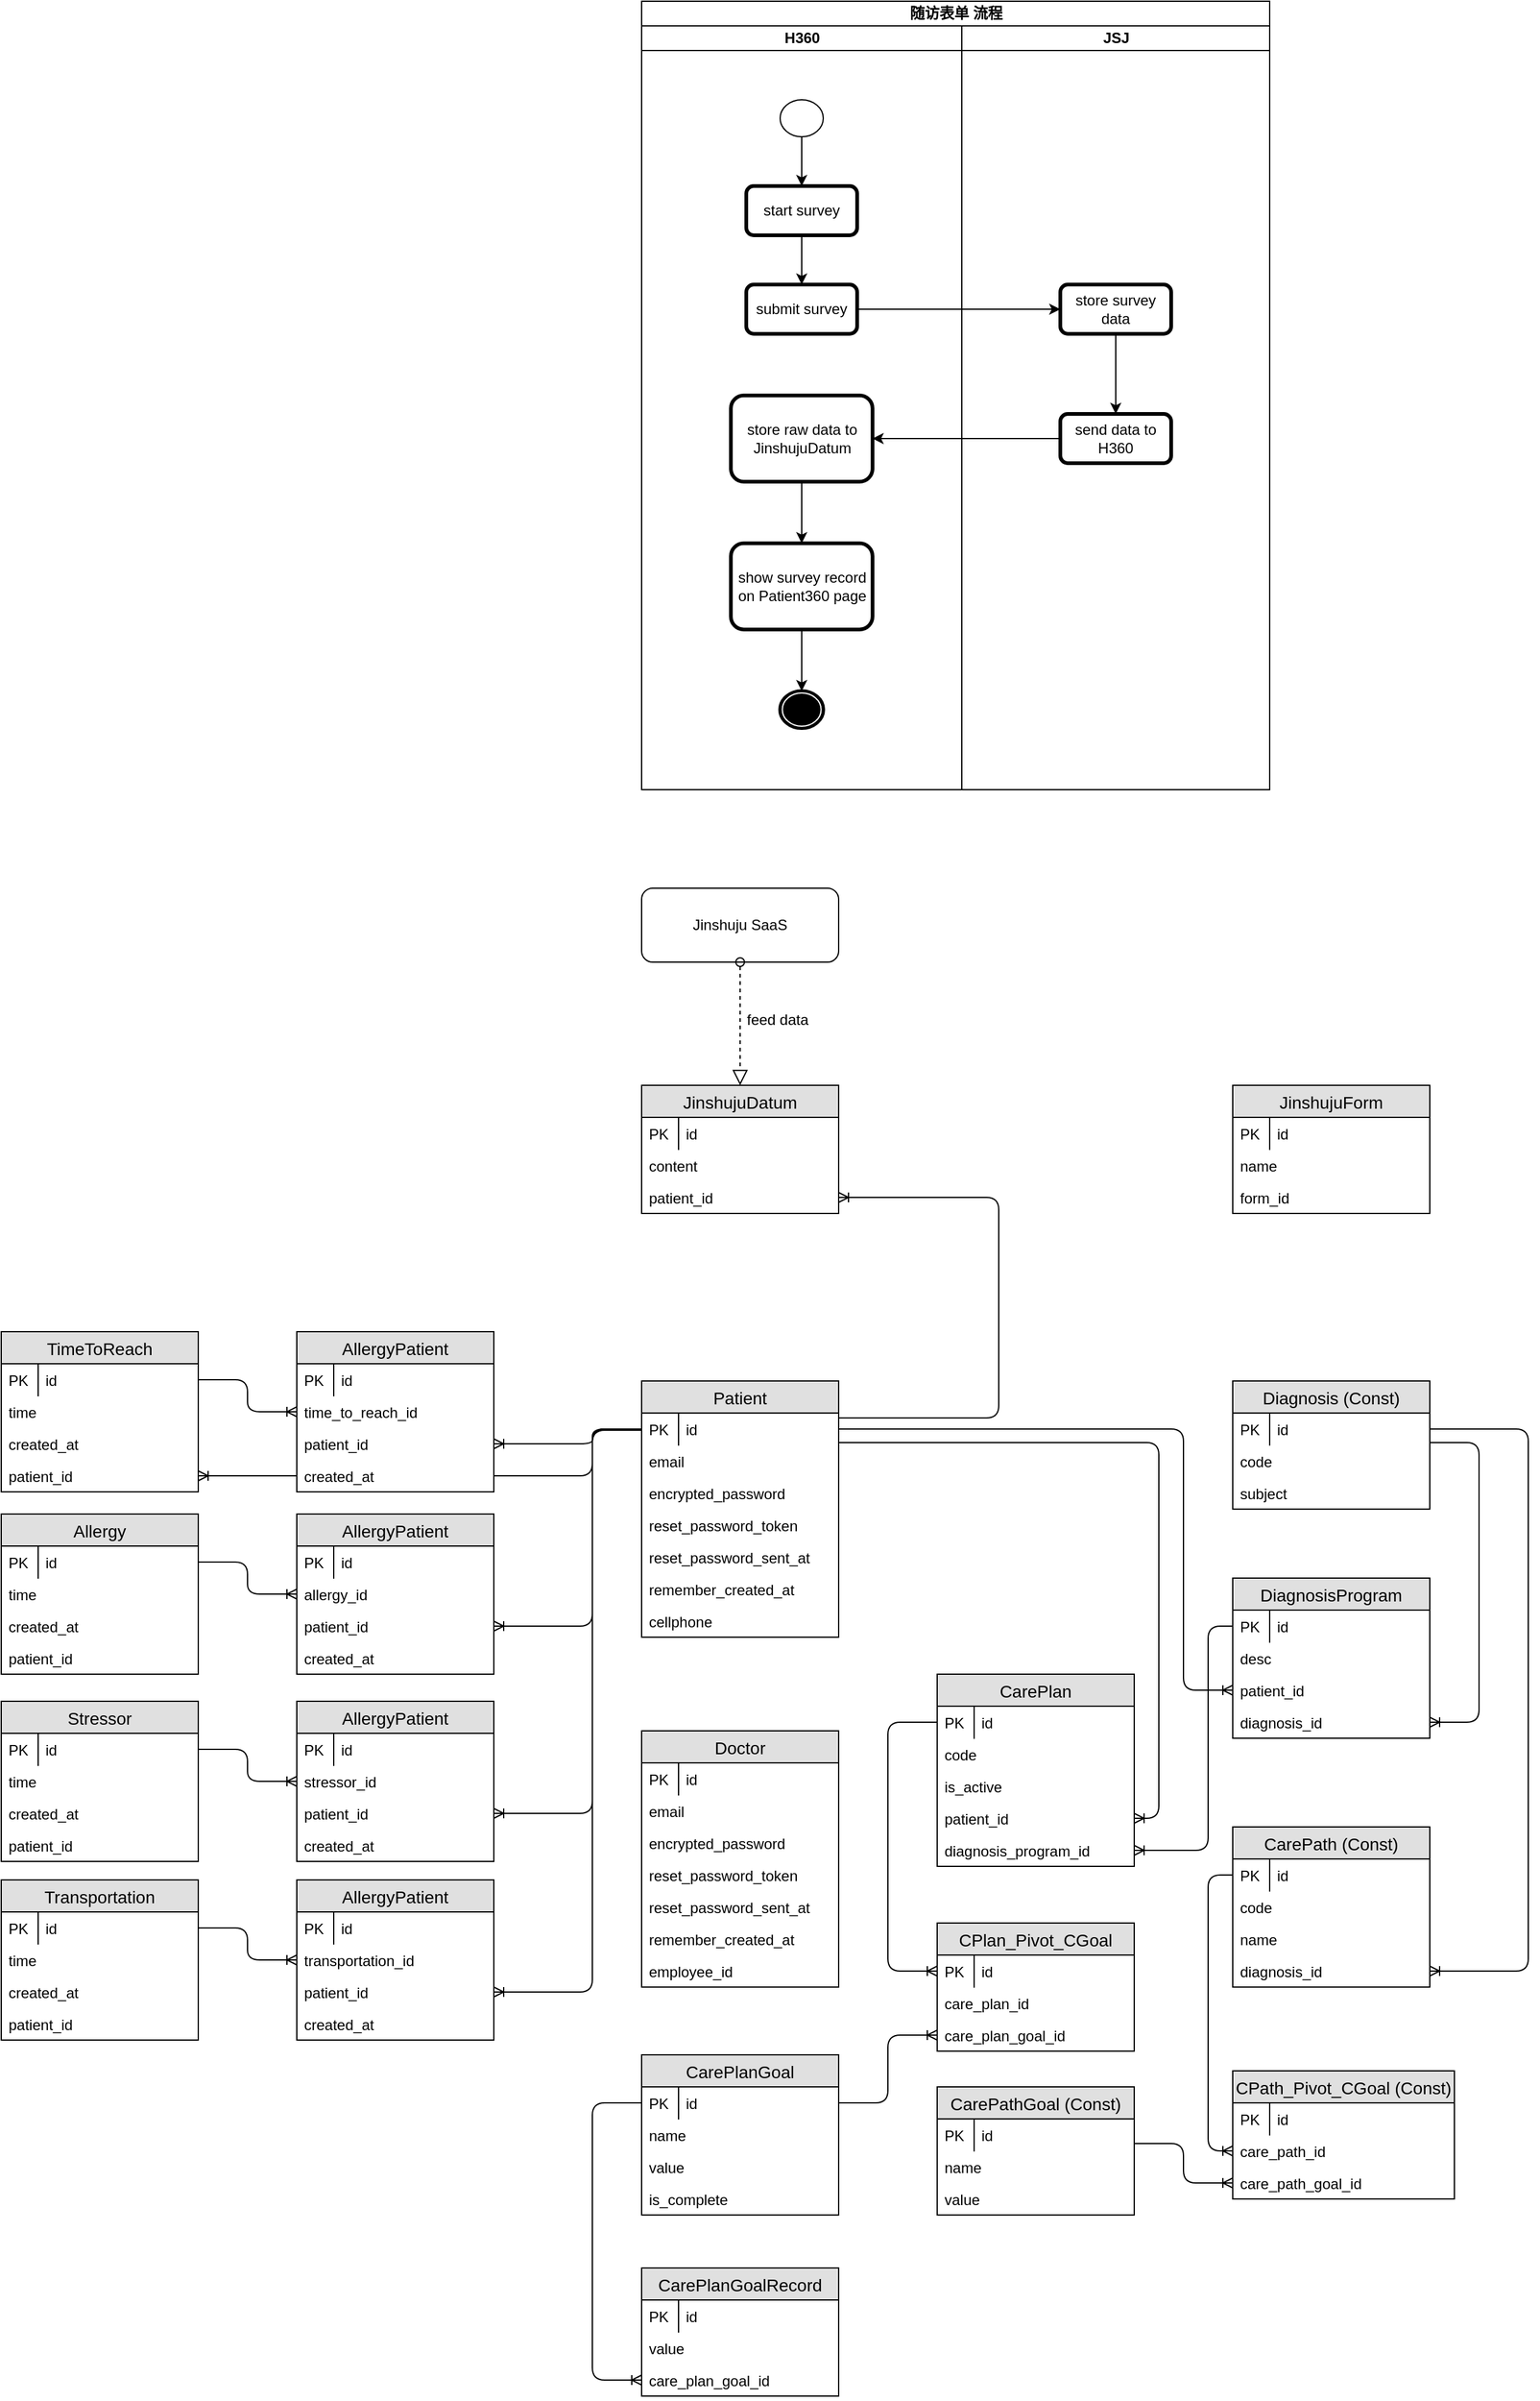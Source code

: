 <mxfile version="12.9.9" type="github">
  <diagram id="nuEcVIXrLbvVM1fUiZzF" name="Page-1">
    <mxGraphModel dx="2528" dy="2034" grid="1" gridSize="10" guides="1" tooltips="1" connect="1" arrows="1" fold="1" page="1" pageScale="1" pageWidth="850" pageHeight="1100" math="0" shadow="0">
      <root>
        <mxCell id="0" />
        <mxCell id="1" parent="0" />
        <mxCell id="5Z3BYzDQgMa1WQDFU6qO-2" value="Patient" style="swimlane;fontStyle=0;childLayout=stackLayout;horizontal=1;startSize=26;fillColor=#e0e0e0;horizontalStack=0;resizeParent=1;resizeParentMax=0;resizeLast=0;collapsible=1;marginBottom=0;swimlaneFillColor=#ffffff;align=center;fontSize=14;" parent="1" vertex="1">
          <mxGeometry x="80" y="80" width="160" height="208" as="geometry" />
        </mxCell>
        <mxCell id="5Z3BYzDQgMa1WQDFU6qO-6" value="id" style="shape=partialRectangle;top=0;left=0;right=0;bottom=0;align=left;verticalAlign=top;fillColor=none;spacingLeft=34;spacingRight=4;overflow=hidden;rotatable=0;points=[[0,0.5],[1,0.5]];portConstraint=eastwest;dropTarget=0;fontSize=12;" parent="5Z3BYzDQgMa1WQDFU6qO-2" vertex="1">
          <mxGeometry y="26" width="160" height="26" as="geometry" />
        </mxCell>
        <mxCell id="5Z3BYzDQgMa1WQDFU6qO-7" value="PK" style="shape=partialRectangle;top=0;left=0;bottom=0;fillColor=none;align=left;verticalAlign=top;spacingLeft=4;spacingRight=4;overflow=hidden;rotatable=0;points=[];portConstraint=eastwest;part=1;fontSize=12;" parent="5Z3BYzDQgMa1WQDFU6qO-6" vertex="1" connectable="0">
          <mxGeometry width="30" height="26" as="geometry" />
        </mxCell>
        <mxCell id="5Z3BYzDQgMa1WQDFU6qO-3" value="email" style="text;strokeColor=none;fillColor=none;spacingLeft=4;spacingRight=4;overflow=hidden;rotatable=0;points=[[0,0.5],[1,0.5]];portConstraint=eastwest;fontSize=12;" parent="5Z3BYzDQgMa1WQDFU6qO-2" vertex="1">
          <mxGeometry y="52" width="160" height="26" as="geometry" />
        </mxCell>
        <mxCell id="5Z3BYzDQgMa1WQDFU6qO-4" value="encrypted_password" style="text;strokeColor=none;fillColor=none;spacingLeft=4;spacingRight=4;overflow=hidden;rotatable=0;points=[[0,0.5],[1,0.5]];portConstraint=eastwest;fontSize=12;" parent="5Z3BYzDQgMa1WQDFU6qO-2" vertex="1">
          <mxGeometry y="78" width="160" height="26" as="geometry" />
        </mxCell>
        <mxCell id="5Z3BYzDQgMa1WQDFU6qO-5" value="reset_password_token" style="text;strokeColor=none;fillColor=none;spacingLeft=4;spacingRight=4;overflow=hidden;rotatable=0;points=[[0,0.5],[1,0.5]];portConstraint=eastwest;fontSize=12;" parent="5Z3BYzDQgMa1WQDFU6qO-2" vertex="1">
          <mxGeometry y="104" width="160" height="26" as="geometry" />
        </mxCell>
        <mxCell id="5Z3BYzDQgMa1WQDFU6qO-8" value="reset_password_sent_at" style="text;strokeColor=none;fillColor=none;spacingLeft=4;spacingRight=4;overflow=hidden;rotatable=0;points=[[0,0.5],[1,0.5]];portConstraint=eastwest;fontSize=12;" parent="5Z3BYzDQgMa1WQDFU6qO-2" vertex="1">
          <mxGeometry y="130" width="160" height="26" as="geometry" />
        </mxCell>
        <mxCell id="5Z3BYzDQgMa1WQDFU6qO-82" value="remember_created_at" style="text;strokeColor=none;fillColor=none;spacingLeft=4;spacingRight=4;overflow=hidden;rotatable=0;points=[[0,0.5],[1,0.5]];portConstraint=eastwest;fontSize=12;" parent="5Z3BYzDQgMa1WQDFU6qO-2" vertex="1">
          <mxGeometry y="156" width="160" height="26" as="geometry" />
        </mxCell>
        <mxCell id="5Z3BYzDQgMa1WQDFU6qO-9" value="cellphone" style="text;strokeColor=none;fillColor=none;spacingLeft=4;spacingRight=4;overflow=hidden;rotatable=0;points=[[0,0.5],[1,0.5]];portConstraint=eastwest;fontSize=12;" parent="5Z3BYzDQgMa1WQDFU6qO-2" vertex="1">
          <mxGeometry y="182" width="160" height="26" as="geometry" />
        </mxCell>
        <mxCell id="5Z3BYzDQgMa1WQDFU6qO-13" value="Allergy" style="swimlane;fontStyle=0;childLayout=stackLayout;horizontal=1;startSize=26;fillColor=#e0e0e0;horizontalStack=0;resizeParent=1;resizeParentMax=0;resizeLast=0;collapsible=1;marginBottom=0;swimlaneFillColor=#ffffff;align=center;fontSize=14;" parent="1" vertex="1">
          <mxGeometry x="-440" y="188" width="160" height="130" as="geometry" />
        </mxCell>
        <mxCell id="5Z3BYzDQgMa1WQDFU6qO-14" value="id" style="shape=partialRectangle;top=0;left=0;right=0;bottom=0;align=left;verticalAlign=top;fillColor=none;spacingLeft=34;spacingRight=4;overflow=hidden;rotatable=0;points=[[0,0.5],[1,0.5]];portConstraint=eastwest;dropTarget=0;fontSize=12;" parent="5Z3BYzDQgMa1WQDFU6qO-13" vertex="1">
          <mxGeometry y="26" width="160" height="26" as="geometry" />
        </mxCell>
        <mxCell id="5Z3BYzDQgMa1WQDFU6qO-15" value="PK" style="shape=partialRectangle;top=0;left=0;bottom=0;fillColor=none;align=left;verticalAlign=top;spacingLeft=4;spacingRight=4;overflow=hidden;rotatable=0;points=[];portConstraint=eastwest;part=1;fontSize=12;" parent="5Z3BYzDQgMa1WQDFU6qO-14" vertex="1" connectable="0">
          <mxGeometry width="30" height="26" as="geometry" />
        </mxCell>
        <mxCell id="5Z3BYzDQgMa1WQDFU6qO-16" value="time" style="text;strokeColor=none;fillColor=none;spacingLeft=4;spacingRight=4;overflow=hidden;rotatable=0;points=[[0,0.5],[1,0.5]];portConstraint=eastwest;fontSize=12;" parent="5Z3BYzDQgMa1WQDFU6qO-13" vertex="1">
          <mxGeometry y="52" width="160" height="26" as="geometry" />
        </mxCell>
        <mxCell id="5Z3BYzDQgMa1WQDFU6qO-22" value="created_at" style="text;strokeColor=none;fillColor=none;spacingLeft=4;spacingRight=4;overflow=hidden;rotatable=0;points=[[0,0.5],[1,0.5]];portConstraint=eastwest;fontSize=12;" parent="5Z3BYzDQgMa1WQDFU6qO-13" vertex="1">
          <mxGeometry y="78" width="160" height="26" as="geometry" />
        </mxCell>
        <mxCell id="5Z3BYzDQgMa1WQDFU6qO-55" value="patient_id" style="text;strokeColor=none;fillColor=none;spacingLeft=4;spacingRight=4;overflow=hidden;rotatable=0;points=[[0,0.5],[1,0.5]];portConstraint=eastwest;fontSize=12;" parent="5Z3BYzDQgMa1WQDFU6qO-13" vertex="1">
          <mxGeometry y="104" width="160" height="26" as="geometry" />
        </mxCell>
        <mxCell id="5Z3BYzDQgMa1WQDFU6qO-23" value="Doctor" style="swimlane;fontStyle=0;childLayout=stackLayout;horizontal=1;startSize=26;fillColor=#e0e0e0;horizontalStack=0;resizeParent=1;resizeParentMax=0;resizeLast=0;collapsible=1;marginBottom=0;swimlaneFillColor=#ffffff;align=center;fontSize=14;" parent="1" vertex="1">
          <mxGeometry x="80" y="364" width="160" height="208" as="geometry" />
        </mxCell>
        <mxCell id="5Z3BYzDQgMa1WQDFU6qO-24" value="id" style="shape=partialRectangle;top=0;left=0;right=0;bottom=0;align=left;verticalAlign=top;fillColor=none;spacingLeft=34;spacingRight=4;overflow=hidden;rotatable=0;points=[[0,0.5],[1,0.5]];portConstraint=eastwest;dropTarget=0;fontSize=12;" parent="5Z3BYzDQgMa1WQDFU6qO-23" vertex="1">
          <mxGeometry y="26" width="160" height="26" as="geometry" />
        </mxCell>
        <mxCell id="5Z3BYzDQgMa1WQDFU6qO-25" value="PK" style="shape=partialRectangle;top=0;left=0;bottom=0;fillColor=none;align=left;verticalAlign=top;spacingLeft=4;spacingRight=4;overflow=hidden;rotatable=0;points=[];portConstraint=eastwest;part=1;fontSize=12;" parent="5Z3BYzDQgMa1WQDFU6qO-24" vertex="1" connectable="0">
          <mxGeometry width="30" height="26" as="geometry" />
        </mxCell>
        <mxCell id="5Z3BYzDQgMa1WQDFU6qO-26" value="email" style="text;strokeColor=none;fillColor=none;spacingLeft=4;spacingRight=4;overflow=hidden;rotatable=0;points=[[0,0.5],[1,0.5]];portConstraint=eastwest;fontSize=12;" parent="5Z3BYzDQgMa1WQDFU6qO-23" vertex="1">
          <mxGeometry y="52" width="160" height="26" as="geometry" />
        </mxCell>
        <mxCell id="5Z3BYzDQgMa1WQDFU6qO-27" value="encrypted_password" style="text;strokeColor=none;fillColor=none;spacingLeft=4;spacingRight=4;overflow=hidden;rotatable=0;points=[[0,0.5],[1,0.5]];portConstraint=eastwest;fontSize=12;" parent="5Z3BYzDQgMa1WQDFU6qO-23" vertex="1">
          <mxGeometry y="78" width="160" height="26" as="geometry" />
        </mxCell>
        <mxCell id="5Z3BYzDQgMa1WQDFU6qO-28" value="reset_password_token" style="text;strokeColor=none;fillColor=none;spacingLeft=4;spacingRight=4;overflow=hidden;rotatable=0;points=[[0,0.5],[1,0.5]];portConstraint=eastwest;fontSize=12;" parent="5Z3BYzDQgMa1WQDFU6qO-23" vertex="1">
          <mxGeometry y="104" width="160" height="26" as="geometry" />
        </mxCell>
        <mxCell id="5Z3BYzDQgMa1WQDFU6qO-29" value="reset_password_sent_at" style="text;strokeColor=none;fillColor=none;spacingLeft=4;spacingRight=4;overflow=hidden;rotatable=0;points=[[0,0.5],[1,0.5]];portConstraint=eastwest;fontSize=12;" parent="5Z3BYzDQgMa1WQDFU6qO-23" vertex="1">
          <mxGeometry y="130" width="160" height="26" as="geometry" />
        </mxCell>
        <mxCell id="5Z3BYzDQgMa1WQDFU6qO-83" value="remember_created_at" style="text;strokeColor=none;fillColor=none;spacingLeft=4;spacingRight=4;overflow=hidden;rotatable=0;points=[[0,0.5],[1,0.5]];portConstraint=eastwest;fontSize=12;" parent="5Z3BYzDQgMa1WQDFU6qO-23" vertex="1">
          <mxGeometry y="156" width="160" height="26" as="geometry" />
        </mxCell>
        <mxCell id="5Z3BYzDQgMa1WQDFU6qO-30" value="employee_id" style="text;strokeColor=none;fillColor=none;spacingLeft=4;spacingRight=4;overflow=hidden;rotatable=0;points=[[0,0.5],[1,0.5]];portConstraint=eastwest;fontSize=12;" parent="5Z3BYzDQgMa1WQDFU6qO-23" vertex="1">
          <mxGeometry y="182" width="160" height="26" as="geometry" />
        </mxCell>
        <mxCell id="5Z3BYzDQgMa1WQDFU6qO-33" value="DiagnosisProgram" style="swimlane;fontStyle=0;childLayout=stackLayout;horizontal=1;startSize=26;fillColor=#e0e0e0;horizontalStack=0;resizeParent=1;resizeParentMax=0;resizeLast=0;collapsible=1;marginBottom=0;swimlaneFillColor=#ffffff;align=center;fontSize=14;" parent="1" vertex="1">
          <mxGeometry x="560" y="240" width="160" height="130" as="geometry" />
        </mxCell>
        <mxCell id="5Z3BYzDQgMa1WQDFU6qO-34" value="id" style="shape=partialRectangle;top=0;left=0;right=0;bottom=0;align=left;verticalAlign=top;fillColor=none;spacingLeft=34;spacingRight=4;overflow=hidden;rotatable=0;points=[[0,0.5],[1,0.5]];portConstraint=eastwest;dropTarget=0;fontSize=12;" parent="5Z3BYzDQgMa1WQDFU6qO-33" vertex="1">
          <mxGeometry y="26" width="160" height="26" as="geometry" />
        </mxCell>
        <mxCell id="5Z3BYzDQgMa1WQDFU6qO-35" value="PK" style="shape=partialRectangle;top=0;left=0;bottom=0;fillColor=none;align=left;verticalAlign=top;spacingLeft=4;spacingRight=4;overflow=hidden;rotatable=0;points=[];portConstraint=eastwest;part=1;fontSize=12;" parent="5Z3BYzDQgMa1WQDFU6qO-34" vertex="1" connectable="0">
          <mxGeometry width="30" height="26" as="geometry" />
        </mxCell>
        <mxCell id="5Z3BYzDQgMa1WQDFU6qO-36" value="desc&#xa;&#xa;" style="text;strokeColor=none;fillColor=none;spacingLeft=4;spacingRight=4;overflow=hidden;rotatable=0;points=[[0,0.5],[1,0.5]];portConstraint=eastwest;fontSize=12;" parent="5Z3BYzDQgMa1WQDFU6qO-33" vertex="1">
          <mxGeometry y="52" width="160" height="26" as="geometry" />
        </mxCell>
        <mxCell id="5Z3BYzDQgMa1WQDFU6qO-99" value="patient_id" style="text;strokeColor=none;fillColor=none;spacingLeft=4;spacingRight=4;overflow=hidden;rotatable=0;points=[[0,0.5],[1,0.5]];portConstraint=eastwest;fontSize=12;" parent="5Z3BYzDQgMa1WQDFU6qO-33" vertex="1">
          <mxGeometry y="78" width="160" height="26" as="geometry" />
        </mxCell>
        <mxCell id="5Z3BYzDQgMa1WQDFU6qO-101" value="diagnosis_id" style="text;strokeColor=none;fillColor=none;spacingLeft=4;spacingRight=4;overflow=hidden;rotatable=0;points=[[0,0.5],[1,0.5]];portConstraint=eastwest;fontSize=12;" parent="5Z3BYzDQgMa1WQDFU6qO-33" vertex="1">
          <mxGeometry y="104" width="160" height="26" as="geometry" />
        </mxCell>
        <mxCell id="5Z3BYzDQgMa1WQDFU6qO-43" value="Diagnosis (Const)" style="swimlane;fontStyle=0;childLayout=stackLayout;horizontal=1;startSize=26;fillColor=#e0e0e0;horizontalStack=0;resizeParent=1;resizeParentMax=0;resizeLast=0;collapsible=1;marginBottom=0;swimlaneFillColor=#ffffff;align=center;fontSize=14;" parent="1" vertex="1">
          <mxGeometry x="560" y="80" width="160" height="104" as="geometry" />
        </mxCell>
        <mxCell id="5Z3BYzDQgMa1WQDFU6qO-44" value="id" style="shape=partialRectangle;top=0;left=0;right=0;bottom=0;align=left;verticalAlign=top;fillColor=none;spacingLeft=34;spacingRight=4;overflow=hidden;rotatable=0;points=[[0,0.5],[1,0.5]];portConstraint=eastwest;dropTarget=0;fontSize=12;" parent="5Z3BYzDQgMa1WQDFU6qO-43" vertex="1">
          <mxGeometry y="26" width="160" height="26" as="geometry" />
        </mxCell>
        <mxCell id="5Z3BYzDQgMa1WQDFU6qO-45" value="PK" style="shape=partialRectangle;top=0;left=0;bottom=0;fillColor=none;align=left;verticalAlign=top;spacingLeft=4;spacingRight=4;overflow=hidden;rotatable=0;points=[];portConstraint=eastwest;part=1;fontSize=12;" parent="5Z3BYzDQgMa1WQDFU6qO-44" vertex="1" connectable="0">
          <mxGeometry width="30" height="26" as="geometry" />
        </mxCell>
        <mxCell id="5Z3BYzDQgMa1WQDFU6qO-46" value="code" style="text;strokeColor=none;fillColor=none;spacingLeft=4;spacingRight=4;overflow=hidden;rotatable=0;points=[[0,0.5],[1,0.5]];portConstraint=eastwest;fontSize=12;" parent="5Z3BYzDQgMa1WQDFU6qO-43" vertex="1">
          <mxGeometry y="52" width="160" height="26" as="geometry" />
        </mxCell>
        <mxCell id="5Z3BYzDQgMa1WQDFU6qO-47" value="subject" style="text;strokeColor=none;fillColor=none;spacingLeft=4;spacingRight=4;overflow=hidden;rotatable=0;points=[[0,0.5],[1,0.5]];portConstraint=eastwest;fontSize=12;" parent="5Z3BYzDQgMa1WQDFU6qO-43" vertex="1">
          <mxGeometry y="78" width="160" height="26" as="geometry" />
        </mxCell>
        <mxCell id="5Z3BYzDQgMa1WQDFU6qO-57" value="CarePath (Const)" style="swimlane;fontStyle=0;childLayout=stackLayout;horizontal=1;startSize=26;fillColor=#e0e0e0;horizontalStack=0;resizeParent=1;resizeParentMax=0;resizeLast=0;collapsible=1;marginBottom=0;swimlaneFillColor=#ffffff;align=center;fontSize=14;" parent="1" vertex="1">
          <mxGeometry x="560" y="442" width="160" height="130" as="geometry" />
        </mxCell>
        <mxCell id="5Z3BYzDQgMa1WQDFU6qO-58" value="id" style="shape=partialRectangle;top=0;left=0;right=0;bottom=0;align=left;verticalAlign=top;fillColor=none;spacingLeft=34;spacingRight=4;overflow=hidden;rotatable=0;points=[[0,0.5],[1,0.5]];portConstraint=eastwest;dropTarget=0;fontSize=12;" parent="5Z3BYzDQgMa1WQDFU6qO-57" vertex="1">
          <mxGeometry y="26" width="160" height="26" as="geometry" />
        </mxCell>
        <mxCell id="5Z3BYzDQgMa1WQDFU6qO-59" value="PK" style="shape=partialRectangle;top=0;left=0;bottom=0;fillColor=none;align=left;verticalAlign=top;spacingLeft=4;spacingRight=4;overflow=hidden;rotatable=0;points=[];portConstraint=eastwest;part=1;fontSize=12;" parent="5Z3BYzDQgMa1WQDFU6qO-58" vertex="1" connectable="0">
          <mxGeometry width="30" height="26" as="geometry" />
        </mxCell>
        <mxCell id="5Z3BYzDQgMa1WQDFU6qO-60" value="code" style="text;strokeColor=none;fillColor=none;spacingLeft=4;spacingRight=4;overflow=hidden;rotatable=0;points=[[0,0.5],[1,0.5]];portConstraint=eastwest;fontSize=12;" parent="5Z3BYzDQgMa1WQDFU6qO-57" vertex="1">
          <mxGeometry y="52" width="160" height="26" as="geometry" />
        </mxCell>
        <mxCell id="5Z3BYzDQgMa1WQDFU6qO-61" value="name" style="text;strokeColor=none;fillColor=none;spacingLeft=4;spacingRight=4;overflow=hidden;rotatable=0;points=[[0,0.5],[1,0.5]];portConstraint=eastwest;fontSize=12;" parent="5Z3BYzDQgMa1WQDFU6qO-57" vertex="1">
          <mxGeometry y="78" width="160" height="26" as="geometry" />
        </mxCell>
        <mxCell id="5Z3BYzDQgMa1WQDFU6qO-103" value="diagnosis_id" style="text;strokeColor=none;fillColor=none;spacingLeft=4;spacingRight=4;overflow=hidden;rotatable=0;points=[[0,0.5],[1,0.5]];portConstraint=eastwest;fontSize=12;" parent="5Z3BYzDQgMa1WQDFU6qO-57" vertex="1">
          <mxGeometry y="104" width="160" height="26" as="geometry" />
        </mxCell>
        <mxCell id="5Z3BYzDQgMa1WQDFU6qO-65" value="CarePlan" style="swimlane;fontStyle=0;childLayout=stackLayout;horizontal=1;startSize=26;fillColor=#e0e0e0;horizontalStack=0;resizeParent=1;resizeParentMax=0;resizeLast=0;collapsible=1;marginBottom=0;swimlaneFillColor=#ffffff;align=center;fontSize=14;" parent="1" vertex="1">
          <mxGeometry x="320" y="318" width="160" height="156" as="geometry" />
        </mxCell>
        <mxCell id="5Z3BYzDQgMa1WQDFU6qO-66" value="id" style="shape=partialRectangle;top=0;left=0;right=0;bottom=0;align=left;verticalAlign=top;fillColor=none;spacingLeft=34;spacingRight=4;overflow=hidden;rotatable=0;points=[[0,0.5],[1,0.5]];portConstraint=eastwest;dropTarget=0;fontSize=12;" parent="5Z3BYzDQgMa1WQDFU6qO-65" vertex="1">
          <mxGeometry y="26" width="160" height="26" as="geometry" />
        </mxCell>
        <mxCell id="5Z3BYzDQgMa1WQDFU6qO-67" value="PK" style="shape=partialRectangle;top=0;left=0;bottom=0;fillColor=none;align=left;verticalAlign=top;spacingLeft=4;spacingRight=4;overflow=hidden;rotatable=0;points=[];portConstraint=eastwest;part=1;fontSize=12;" parent="5Z3BYzDQgMa1WQDFU6qO-66" vertex="1" connectable="0">
          <mxGeometry width="30" height="26" as="geometry" />
        </mxCell>
        <mxCell id="5Z3BYzDQgMa1WQDFU6qO-118" value="code" style="text;strokeColor=none;fillColor=none;spacingLeft=4;spacingRight=4;overflow=hidden;rotatable=0;points=[[0,0.5],[1,0.5]];portConstraint=eastwest;fontSize=12;" parent="5Z3BYzDQgMa1WQDFU6qO-65" vertex="1">
          <mxGeometry y="52" width="160" height="26" as="geometry" />
        </mxCell>
        <mxCell id="5Z3BYzDQgMa1WQDFU6qO-117" value="is_active" style="text;strokeColor=none;fillColor=none;spacingLeft=4;spacingRight=4;overflow=hidden;rotatable=0;points=[[0,0.5],[1,0.5]];portConstraint=eastwest;fontSize=12;" parent="5Z3BYzDQgMa1WQDFU6qO-65" vertex="1">
          <mxGeometry y="78" width="160" height="26" as="geometry" />
        </mxCell>
        <mxCell id="5Z3BYzDQgMa1WQDFU6qO-121" value="patient_id" style="text;strokeColor=none;fillColor=none;spacingLeft=4;spacingRight=4;overflow=hidden;rotatable=0;points=[[0,0.5],[1,0.5]];portConstraint=eastwest;fontSize=12;" parent="5Z3BYzDQgMa1WQDFU6qO-65" vertex="1">
          <mxGeometry y="104" width="160" height="26" as="geometry" />
        </mxCell>
        <mxCell id="5Z3BYzDQgMa1WQDFU6qO-124" value="diagnosis_program_id" style="text;strokeColor=none;fillColor=none;spacingLeft=4;spacingRight=4;overflow=hidden;rotatable=0;points=[[0,0.5],[1,0.5]];portConstraint=eastwest;fontSize=12;" parent="5Z3BYzDQgMa1WQDFU6qO-65" vertex="1">
          <mxGeometry y="130" width="160" height="26" as="geometry" />
        </mxCell>
        <mxCell id="5Z3BYzDQgMa1WQDFU6qO-73" value="CarePathGoal (Const)" style="swimlane;fontStyle=0;childLayout=stackLayout;horizontal=1;startSize=26;fillColor=#e0e0e0;horizontalStack=0;resizeParent=1;resizeParentMax=0;resizeLast=0;collapsible=1;marginBottom=0;swimlaneFillColor=#ffffff;align=center;fontSize=14;" parent="1" vertex="1">
          <mxGeometry x="320" y="653" width="160" height="104" as="geometry" />
        </mxCell>
        <mxCell id="5Z3BYzDQgMa1WQDFU6qO-74" value="id" style="shape=partialRectangle;top=0;left=0;right=0;bottom=0;align=left;verticalAlign=top;fillColor=none;spacingLeft=34;spacingRight=4;overflow=hidden;rotatable=0;points=[[0,0.5],[1,0.5]];portConstraint=eastwest;dropTarget=0;fontSize=12;" parent="5Z3BYzDQgMa1WQDFU6qO-73" vertex="1">
          <mxGeometry y="26" width="160" height="26" as="geometry" />
        </mxCell>
        <mxCell id="5Z3BYzDQgMa1WQDFU6qO-75" value="PK" style="shape=partialRectangle;top=0;left=0;bottom=0;fillColor=none;align=left;verticalAlign=top;spacingLeft=4;spacingRight=4;overflow=hidden;rotatable=0;points=[];portConstraint=eastwest;part=1;fontSize=12;" parent="5Z3BYzDQgMa1WQDFU6qO-74" vertex="1" connectable="0">
          <mxGeometry width="30" height="26" as="geometry" />
        </mxCell>
        <mxCell id="5Z3BYzDQgMa1WQDFU6qO-77" value="name" style="text;strokeColor=none;fillColor=none;spacingLeft=4;spacingRight=4;overflow=hidden;rotatable=0;points=[[0,0.5],[1,0.5]];portConstraint=eastwest;fontSize=12;" parent="5Z3BYzDQgMa1WQDFU6qO-73" vertex="1">
          <mxGeometry y="52" width="160" height="26" as="geometry" />
        </mxCell>
        <mxCell id="5Z3BYzDQgMa1WQDFU6qO-78" value="value" style="text;strokeColor=none;fillColor=none;spacingLeft=4;spacingRight=4;overflow=hidden;rotatable=0;points=[[0,0.5],[1,0.5]];portConstraint=eastwest;fontSize=12;" parent="5Z3BYzDQgMa1WQDFU6qO-73" vertex="1">
          <mxGeometry y="78" width="160" height="26" as="geometry" />
        </mxCell>
        <mxCell id="5Z3BYzDQgMa1WQDFU6qO-84" value="CPlan_Pivot_CGoal" style="swimlane;fontStyle=0;childLayout=stackLayout;horizontal=1;startSize=26;fillColor=#e0e0e0;horizontalStack=0;resizeParent=1;resizeParentMax=0;resizeLast=0;collapsible=1;marginBottom=0;swimlaneFillColor=#ffffff;align=center;fontSize=14;" parent="1" vertex="1">
          <mxGeometry x="320" y="520" width="160" height="104" as="geometry" />
        </mxCell>
        <mxCell id="5Z3BYzDQgMa1WQDFU6qO-85" value="id" style="shape=partialRectangle;top=0;left=0;right=0;bottom=0;align=left;verticalAlign=top;fillColor=none;spacingLeft=34;spacingRight=4;overflow=hidden;rotatable=0;points=[[0,0.5],[1,0.5]];portConstraint=eastwest;dropTarget=0;fontSize=12;" parent="5Z3BYzDQgMa1WQDFU6qO-84" vertex="1">
          <mxGeometry y="26" width="160" height="26" as="geometry" />
        </mxCell>
        <mxCell id="5Z3BYzDQgMa1WQDFU6qO-86" value="PK" style="shape=partialRectangle;top=0;left=0;bottom=0;fillColor=none;align=left;verticalAlign=top;spacingLeft=4;spacingRight=4;overflow=hidden;rotatable=0;points=[];portConstraint=eastwest;part=1;fontSize=12;" parent="5Z3BYzDQgMa1WQDFU6qO-85" vertex="1" connectable="0">
          <mxGeometry width="30" height="26" as="geometry" />
        </mxCell>
        <mxCell id="5Z3BYzDQgMa1WQDFU6qO-87" value="care_plan_id" style="text;strokeColor=none;fillColor=none;spacingLeft=4;spacingRight=4;overflow=hidden;rotatable=0;points=[[0,0.5],[1,0.5]];portConstraint=eastwest;fontSize=12;" parent="5Z3BYzDQgMa1WQDFU6qO-84" vertex="1">
          <mxGeometry y="52" width="160" height="26" as="geometry" />
        </mxCell>
        <mxCell id="5Z3BYzDQgMa1WQDFU6qO-88" value="care_plan_goal_id" style="text;strokeColor=none;fillColor=none;spacingLeft=4;spacingRight=4;overflow=hidden;rotatable=0;points=[[0,0.5],[1,0.5]];portConstraint=eastwest;fontSize=12;" parent="5Z3BYzDQgMa1WQDFU6qO-84" vertex="1">
          <mxGeometry y="78" width="160" height="26" as="geometry" />
        </mxCell>
        <mxCell id="5Z3BYzDQgMa1WQDFU6qO-100" value="" style="edgeStyle=orthogonalEdgeStyle;fontSize=12;html=1;endArrow=ERoneToMany;" parent="1" source="5Z3BYzDQgMa1WQDFU6qO-6" target="5Z3BYzDQgMa1WQDFU6qO-99" edge="1">
          <mxGeometry width="100" height="100" relative="1" as="geometry">
            <mxPoint x="290" y="155" as="sourcePoint" />
            <mxPoint x="210" y="337" as="targetPoint" />
            <Array as="points">
              <mxPoint x="520" y="119" />
              <mxPoint x="520" y="331" />
            </Array>
          </mxGeometry>
        </mxCell>
        <mxCell id="5Z3BYzDQgMa1WQDFU6qO-102" value="" style="edgeStyle=orthogonalEdgeStyle;fontSize=12;html=1;endArrow=ERoneToMany;" parent="1" source="5Z3BYzDQgMa1WQDFU6qO-44" target="5Z3BYzDQgMa1WQDFU6qO-101" edge="1">
          <mxGeometry width="100" height="100" relative="1" as="geometry">
            <mxPoint x="490" y="129" as="sourcePoint" />
            <mxPoint x="570" y="444" as="targetPoint" />
            <Array as="points">
              <mxPoint x="760" y="130" />
              <mxPoint x="760" y="357" />
            </Array>
          </mxGeometry>
        </mxCell>
        <mxCell id="5Z3BYzDQgMa1WQDFU6qO-104" value="" style="edgeStyle=orthogonalEdgeStyle;fontSize=12;html=1;endArrow=ERoneToMany;" parent="1" source="5Z3BYzDQgMa1WQDFU6qO-44" target="5Z3BYzDQgMa1WQDFU6qO-103" edge="1">
          <mxGeometry width="100" height="100" relative="1" as="geometry">
            <mxPoint x="740" y="170" as="sourcePoint" />
            <mxPoint x="730" y="470" as="targetPoint" />
            <Array as="points">
              <mxPoint x="800" y="119" />
              <mxPoint x="800" y="559" />
            </Array>
          </mxGeometry>
        </mxCell>
        <mxCell id="5Z3BYzDQgMa1WQDFU6qO-105" value="" style="edgeStyle=orthogonalEdgeStyle;fontSize=12;html=1;endArrow=ERoneToMany;" parent="1" source="5Z3BYzDQgMa1WQDFU6qO-66" target="5Z3BYzDQgMa1WQDFU6qO-85" edge="1">
          <mxGeometry width="100" height="100" relative="1" as="geometry">
            <mxPoint x="460" y="511" as="sourcePoint" />
            <mxPoint x="460" y="852" as="targetPoint" />
            <Array as="points">
              <mxPoint x="280" y="357" />
              <mxPoint x="280" y="559" />
            </Array>
          </mxGeometry>
        </mxCell>
        <mxCell id="5Z3BYzDQgMa1WQDFU6qO-106" value="" style="edgeStyle=orthogonalEdgeStyle;fontSize=12;html=1;endArrow=ERoneToMany;" parent="1" source="OGw_8-Kg8HZaLpu6GbRe-2" target="5Z3BYzDQgMa1WQDFU6qO-88" edge="1">
          <mxGeometry width="100" height="100" relative="1" as="geometry">
            <mxPoint x="490" y="489" as="sourcePoint" />
            <mxPoint x="540" y="770" as="targetPoint" />
            <Array as="points">
              <mxPoint x="280" y="666" />
              <mxPoint x="280" y="611" />
            </Array>
          </mxGeometry>
        </mxCell>
        <mxCell id="5Z3BYzDQgMa1WQDFU6qO-107" value="CPath_Pivot_CGoal (Const)" style="swimlane;fontStyle=0;childLayout=stackLayout;horizontal=1;startSize=26;fillColor=#e0e0e0;horizontalStack=0;resizeParent=1;resizeParentMax=0;resizeLast=0;collapsible=1;marginBottom=0;swimlaneFillColor=#ffffff;align=center;fontSize=14;" parent="1" vertex="1">
          <mxGeometry x="560" y="640" width="180" height="104" as="geometry" />
        </mxCell>
        <mxCell id="5Z3BYzDQgMa1WQDFU6qO-108" value="id" style="shape=partialRectangle;top=0;left=0;right=0;bottom=0;align=left;verticalAlign=top;fillColor=none;spacingLeft=34;spacingRight=4;overflow=hidden;rotatable=0;points=[[0,0.5],[1,0.5]];portConstraint=eastwest;dropTarget=0;fontSize=12;" parent="5Z3BYzDQgMa1WQDFU6qO-107" vertex="1">
          <mxGeometry y="26" width="180" height="26" as="geometry" />
        </mxCell>
        <mxCell id="5Z3BYzDQgMa1WQDFU6qO-109" value="PK" style="shape=partialRectangle;top=0;left=0;bottom=0;fillColor=none;align=left;verticalAlign=top;spacingLeft=4;spacingRight=4;overflow=hidden;rotatable=0;points=[];portConstraint=eastwest;part=1;fontSize=12;" parent="5Z3BYzDQgMa1WQDFU6qO-108" vertex="1" connectable="0">
          <mxGeometry width="30" height="26" as="geometry" />
        </mxCell>
        <mxCell id="5Z3BYzDQgMa1WQDFU6qO-110" value="care_path_id" style="text;strokeColor=none;fillColor=none;spacingLeft=4;spacingRight=4;overflow=hidden;rotatable=0;points=[[0,0.5],[1,0.5]];portConstraint=eastwest;fontSize=12;" parent="5Z3BYzDQgMa1WQDFU6qO-107" vertex="1">
          <mxGeometry y="52" width="180" height="26" as="geometry" />
        </mxCell>
        <mxCell id="5Z3BYzDQgMa1WQDFU6qO-111" value="care_path_goal_id" style="text;strokeColor=none;fillColor=none;spacingLeft=4;spacingRight=4;overflow=hidden;rotatable=0;points=[[0,0.5],[1,0.5]];portConstraint=eastwest;fontSize=12;" parent="5Z3BYzDQgMa1WQDFU6qO-107" vertex="1">
          <mxGeometry y="78" width="180" height="26" as="geometry" />
        </mxCell>
        <mxCell id="5Z3BYzDQgMa1WQDFU6qO-115" value="" style="edgeStyle=orthogonalEdgeStyle;fontSize=12;html=1;endArrow=ERoneToMany;" parent="1" source="5Z3BYzDQgMa1WQDFU6qO-58" target="5Z3BYzDQgMa1WQDFU6qO-110" edge="1">
          <mxGeometry width="100" height="100" relative="1" as="geometry">
            <mxPoint x="480" y="851" as="sourcePoint" />
            <mxPoint x="480" y="783" as="targetPoint" />
            <Array as="points">
              <mxPoint x="540" y="481" />
              <mxPoint x="540" y="705" />
            </Array>
          </mxGeometry>
        </mxCell>
        <mxCell id="5Z3BYzDQgMa1WQDFU6qO-116" value="" style="edgeStyle=orthogonalEdgeStyle;fontSize=12;html=1;endArrow=ERoneToMany;" parent="1" source="5Z3BYzDQgMa1WQDFU6qO-74" target="5Z3BYzDQgMa1WQDFU6qO-111" edge="1">
          <mxGeometry width="100" height="100" relative="1" as="geometry">
            <mxPoint x="530" y="580" as="sourcePoint" />
            <mxPoint x="530" y="778" as="targetPoint" />
            <Array as="points">
              <mxPoint x="520" y="699" />
              <mxPoint x="520" y="731" />
            </Array>
          </mxGeometry>
        </mxCell>
        <mxCell id="5Z3BYzDQgMa1WQDFU6qO-119" value="" style="edgeStyle=orthogonalEdgeStyle;fontSize=12;html=1;endArrow=ERoneToMany;" parent="1" source="5Z3BYzDQgMa1WQDFU6qO-6" target="5Z3BYzDQgMa1WQDFU6qO-121" edge="1">
          <mxGeometry width="100" height="100" relative="1" as="geometry">
            <mxPoint x="490" y="650" as="sourcePoint" />
            <mxPoint x="490" y="530" as="targetPoint" />
            <Array as="points">
              <mxPoint x="500" y="130" />
              <mxPoint x="500" y="435" />
            </Array>
          </mxGeometry>
        </mxCell>
        <mxCell id="5Z3BYzDQgMa1WQDFU6qO-122" value="" style="edgeStyle=orthogonalEdgeStyle;fontSize=12;html=1;endArrow=ERoneToMany;" parent="1" source="5Z3BYzDQgMa1WQDFU6qO-34" target="5Z3BYzDQgMa1WQDFU6qO-124" edge="1">
          <mxGeometry width="100" height="100" relative="1" as="geometry">
            <mxPoint x="910" y="210" as="sourcePoint" />
            <mxPoint x="910" y="489" as="targetPoint" />
            <Array as="points">
              <mxPoint x="540" y="279" />
              <mxPoint x="540" y="461" />
            </Array>
          </mxGeometry>
        </mxCell>
        <mxCell id="OGw_8-Kg8HZaLpu6GbRe-1" value="CarePlanGoal" style="swimlane;fontStyle=0;childLayout=stackLayout;horizontal=1;startSize=26;fillColor=#e0e0e0;horizontalStack=0;resizeParent=1;resizeParentMax=0;resizeLast=0;collapsible=1;marginBottom=0;swimlaneFillColor=#ffffff;align=center;fontSize=14;" parent="1" vertex="1">
          <mxGeometry x="80" y="627" width="160" height="130" as="geometry" />
        </mxCell>
        <mxCell id="OGw_8-Kg8HZaLpu6GbRe-2" value="id" style="shape=partialRectangle;top=0;left=0;right=0;bottom=0;align=left;verticalAlign=top;fillColor=none;spacingLeft=34;spacingRight=4;overflow=hidden;rotatable=0;points=[[0,0.5],[1,0.5]];portConstraint=eastwest;dropTarget=0;fontSize=12;" parent="OGw_8-Kg8HZaLpu6GbRe-1" vertex="1">
          <mxGeometry y="26" width="160" height="26" as="geometry" />
        </mxCell>
        <mxCell id="OGw_8-Kg8HZaLpu6GbRe-3" value="PK" style="shape=partialRectangle;top=0;left=0;bottom=0;fillColor=none;align=left;verticalAlign=top;spacingLeft=4;spacingRight=4;overflow=hidden;rotatable=0;points=[];portConstraint=eastwest;part=1;fontSize=12;" parent="OGw_8-Kg8HZaLpu6GbRe-2" vertex="1" connectable="0">
          <mxGeometry width="30" height="26" as="geometry" />
        </mxCell>
        <mxCell id="OGw_8-Kg8HZaLpu6GbRe-4" value="name" style="text;strokeColor=none;fillColor=none;spacingLeft=4;spacingRight=4;overflow=hidden;rotatable=0;points=[[0,0.5],[1,0.5]];portConstraint=eastwest;fontSize=12;" parent="OGw_8-Kg8HZaLpu6GbRe-1" vertex="1">
          <mxGeometry y="52" width="160" height="26" as="geometry" />
        </mxCell>
        <mxCell id="OGw_8-Kg8HZaLpu6GbRe-7" value="value" style="text;strokeColor=none;fillColor=none;spacingLeft=4;spacingRight=4;overflow=hidden;rotatable=0;points=[[0,0.5],[1,0.5]];portConstraint=eastwest;fontSize=12;" parent="OGw_8-Kg8HZaLpu6GbRe-1" vertex="1">
          <mxGeometry y="78" width="160" height="26" as="geometry" />
        </mxCell>
        <mxCell id="OGw_8-Kg8HZaLpu6GbRe-8" value="is_complete" style="text;strokeColor=none;fillColor=none;spacingLeft=4;spacingRight=4;overflow=hidden;rotatable=0;points=[[0,0.5],[1,0.5]];portConstraint=eastwest;fontSize=12;" parent="OGw_8-Kg8HZaLpu6GbRe-1" vertex="1">
          <mxGeometry y="104" width="160" height="26" as="geometry" />
        </mxCell>
        <mxCell id="dli8txynP1x-u01KQsel-1" value="CarePlanGoalRecord" style="swimlane;fontStyle=0;childLayout=stackLayout;horizontal=1;startSize=26;fillColor=#e0e0e0;horizontalStack=0;resizeParent=1;resizeParentMax=0;resizeLast=0;collapsible=1;marginBottom=0;swimlaneFillColor=#ffffff;align=center;fontSize=14;" parent="1" vertex="1">
          <mxGeometry x="80" y="800" width="160" height="104" as="geometry" />
        </mxCell>
        <mxCell id="dli8txynP1x-u01KQsel-2" value="id" style="shape=partialRectangle;top=0;left=0;right=0;bottom=0;align=left;verticalAlign=top;fillColor=none;spacingLeft=34;spacingRight=4;overflow=hidden;rotatable=0;points=[[0,0.5],[1,0.5]];portConstraint=eastwest;dropTarget=0;fontSize=12;" parent="dli8txynP1x-u01KQsel-1" vertex="1">
          <mxGeometry y="26" width="160" height="26" as="geometry" />
        </mxCell>
        <mxCell id="dli8txynP1x-u01KQsel-3" value="PK" style="shape=partialRectangle;top=0;left=0;bottom=0;fillColor=none;align=left;verticalAlign=top;spacingLeft=4;spacingRight=4;overflow=hidden;rotatable=0;points=[];portConstraint=eastwest;part=1;fontSize=12;" parent="dli8txynP1x-u01KQsel-2" vertex="1" connectable="0">
          <mxGeometry width="30" height="26" as="geometry" />
        </mxCell>
        <mxCell id="dli8txynP1x-u01KQsel-5" value="value" style="text;strokeColor=none;fillColor=none;spacingLeft=4;spacingRight=4;overflow=hidden;rotatable=0;points=[[0,0.5],[1,0.5]];portConstraint=eastwest;fontSize=12;" parent="dli8txynP1x-u01KQsel-1" vertex="1">
          <mxGeometry y="52" width="160" height="26" as="geometry" />
        </mxCell>
        <mxCell id="dli8txynP1x-u01KQsel-6" value="care_plan_goal_id" style="text;strokeColor=none;fillColor=none;spacingLeft=4;spacingRight=4;overflow=hidden;rotatable=0;points=[[0,0.5],[1,0.5]];portConstraint=eastwest;fontSize=12;" parent="dli8txynP1x-u01KQsel-1" vertex="1">
          <mxGeometry y="78" width="160" height="26" as="geometry" />
        </mxCell>
        <mxCell id="dli8txynP1x-u01KQsel-7" value="" style="edgeStyle=orthogonalEdgeStyle;fontSize=12;html=1;endArrow=ERoneToMany;" parent="1" source="OGw_8-Kg8HZaLpu6GbRe-2" target="dli8txynP1x-u01KQsel-6" edge="1">
          <mxGeometry width="100" height="100" relative="1" as="geometry">
            <mxPoint y="894" as="sourcePoint" />
            <mxPoint x="80" y="839" as="targetPoint" />
            <Array as="points">
              <mxPoint x="40" y="666" />
              <mxPoint x="40" y="891" />
            </Array>
          </mxGeometry>
        </mxCell>
        <mxCell id="A8-PW9h9XL7K4N3BqfKl-1" value="TimeToReach" style="swimlane;fontStyle=0;childLayout=stackLayout;horizontal=1;startSize=26;fillColor=#e0e0e0;horizontalStack=0;resizeParent=1;resizeParentMax=0;resizeLast=0;collapsible=1;marginBottom=0;swimlaneFillColor=#ffffff;align=center;fontSize=14;" parent="1" vertex="1">
          <mxGeometry x="-440" y="40" width="160" height="130" as="geometry" />
        </mxCell>
        <mxCell id="A8-PW9h9XL7K4N3BqfKl-2" value="id" style="shape=partialRectangle;top=0;left=0;right=0;bottom=0;align=left;verticalAlign=top;fillColor=none;spacingLeft=34;spacingRight=4;overflow=hidden;rotatable=0;points=[[0,0.5],[1,0.5]];portConstraint=eastwest;dropTarget=0;fontSize=12;" parent="A8-PW9h9XL7K4N3BqfKl-1" vertex="1">
          <mxGeometry y="26" width="160" height="26" as="geometry" />
        </mxCell>
        <mxCell id="A8-PW9h9XL7K4N3BqfKl-3" value="PK" style="shape=partialRectangle;top=0;left=0;bottom=0;fillColor=none;align=left;verticalAlign=top;spacingLeft=4;spacingRight=4;overflow=hidden;rotatable=0;points=[];portConstraint=eastwest;part=1;fontSize=12;" parent="A8-PW9h9XL7K4N3BqfKl-2" vertex="1" connectable="0">
          <mxGeometry width="30" height="26" as="geometry" />
        </mxCell>
        <mxCell id="A8-PW9h9XL7K4N3BqfKl-4" value="time" style="text;strokeColor=none;fillColor=none;spacingLeft=4;spacingRight=4;overflow=hidden;rotatable=0;points=[[0,0.5],[1,0.5]];portConstraint=eastwest;fontSize=12;" parent="A8-PW9h9XL7K4N3BqfKl-1" vertex="1">
          <mxGeometry y="52" width="160" height="26" as="geometry" />
        </mxCell>
        <mxCell id="A8-PW9h9XL7K4N3BqfKl-5" value="created_at" style="text;strokeColor=none;fillColor=none;spacingLeft=4;spacingRight=4;overflow=hidden;rotatable=0;points=[[0,0.5],[1,0.5]];portConstraint=eastwest;fontSize=12;" parent="A8-PW9h9XL7K4N3BqfKl-1" vertex="1">
          <mxGeometry y="78" width="160" height="26" as="geometry" />
        </mxCell>
        <mxCell id="A8-PW9h9XL7K4N3BqfKl-6" value="patient_id" style="text;strokeColor=none;fillColor=none;spacingLeft=4;spacingRight=4;overflow=hidden;rotatable=0;points=[[0,0.5],[1,0.5]];portConstraint=eastwest;fontSize=12;" parent="A8-PW9h9XL7K4N3BqfKl-1" vertex="1">
          <mxGeometry y="104" width="160" height="26" as="geometry" />
        </mxCell>
        <mxCell id="A8-PW9h9XL7K4N3BqfKl-7" value="" style="edgeStyle=orthogonalEdgeStyle;fontSize=12;html=1;endArrow=ERoneToMany;" parent="1" source="5Z3BYzDQgMa1WQDFU6qO-6" target="A8-PW9h9XL7K4N3BqfKl-6" edge="1">
          <mxGeometry width="100" height="100" relative="1" as="geometry">
            <mxPoint x="260" y="70" as="sourcePoint" />
            <mxPoint x="-30" y="367" as="targetPoint" />
            <Array as="points">
              <mxPoint x="40" y="120" />
              <mxPoint x="40" y="157" />
            </Array>
          </mxGeometry>
        </mxCell>
        <mxCell id="A8-PW9h9XL7K4N3BqfKl-8" value="Stressor" style="swimlane;fontStyle=0;childLayout=stackLayout;horizontal=1;startSize=26;fillColor=#e0e0e0;horizontalStack=0;resizeParent=1;resizeParentMax=0;resizeLast=0;collapsible=1;marginBottom=0;swimlaneFillColor=#ffffff;align=center;fontSize=14;" parent="1" vertex="1">
          <mxGeometry x="-440" y="340" width="160" height="130" as="geometry" />
        </mxCell>
        <mxCell id="A8-PW9h9XL7K4N3BqfKl-9" value="id" style="shape=partialRectangle;top=0;left=0;right=0;bottom=0;align=left;verticalAlign=top;fillColor=none;spacingLeft=34;spacingRight=4;overflow=hidden;rotatable=0;points=[[0,0.5],[1,0.5]];portConstraint=eastwest;dropTarget=0;fontSize=12;" parent="A8-PW9h9XL7K4N3BqfKl-8" vertex="1">
          <mxGeometry y="26" width="160" height="26" as="geometry" />
        </mxCell>
        <mxCell id="A8-PW9h9XL7K4N3BqfKl-10" value="PK" style="shape=partialRectangle;top=0;left=0;bottom=0;fillColor=none;align=left;verticalAlign=top;spacingLeft=4;spacingRight=4;overflow=hidden;rotatable=0;points=[];portConstraint=eastwest;part=1;fontSize=12;" parent="A8-PW9h9XL7K4N3BqfKl-9" vertex="1" connectable="0">
          <mxGeometry width="30" height="26" as="geometry" />
        </mxCell>
        <mxCell id="A8-PW9h9XL7K4N3BqfKl-11" value="time" style="text;strokeColor=none;fillColor=none;spacingLeft=4;spacingRight=4;overflow=hidden;rotatable=0;points=[[0,0.5],[1,0.5]];portConstraint=eastwest;fontSize=12;" parent="A8-PW9h9XL7K4N3BqfKl-8" vertex="1">
          <mxGeometry y="52" width="160" height="26" as="geometry" />
        </mxCell>
        <mxCell id="A8-PW9h9XL7K4N3BqfKl-12" value="created_at" style="text;strokeColor=none;fillColor=none;spacingLeft=4;spacingRight=4;overflow=hidden;rotatable=0;points=[[0,0.5],[1,0.5]];portConstraint=eastwest;fontSize=12;" parent="A8-PW9h9XL7K4N3BqfKl-8" vertex="1">
          <mxGeometry y="78" width="160" height="26" as="geometry" />
        </mxCell>
        <mxCell id="A8-PW9h9XL7K4N3BqfKl-13" value="patient_id" style="text;strokeColor=none;fillColor=none;spacingLeft=4;spacingRight=4;overflow=hidden;rotatable=0;points=[[0,0.5],[1,0.5]];portConstraint=eastwest;fontSize=12;" parent="A8-PW9h9XL7K4N3BqfKl-8" vertex="1">
          <mxGeometry y="104" width="160" height="26" as="geometry" />
        </mxCell>
        <mxCell id="A8-PW9h9XL7K4N3BqfKl-14" value="Transportation" style="swimlane;fontStyle=0;childLayout=stackLayout;horizontal=1;startSize=26;fillColor=#e0e0e0;horizontalStack=0;resizeParent=1;resizeParentMax=0;resizeLast=0;collapsible=1;marginBottom=0;swimlaneFillColor=#ffffff;align=center;fontSize=14;" parent="1" vertex="1">
          <mxGeometry x="-440" y="485" width="160" height="130" as="geometry" />
        </mxCell>
        <mxCell id="A8-PW9h9XL7K4N3BqfKl-15" value="id" style="shape=partialRectangle;top=0;left=0;right=0;bottom=0;align=left;verticalAlign=top;fillColor=none;spacingLeft=34;spacingRight=4;overflow=hidden;rotatable=0;points=[[0,0.5],[1,0.5]];portConstraint=eastwest;dropTarget=0;fontSize=12;" parent="A8-PW9h9XL7K4N3BqfKl-14" vertex="1">
          <mxGeometry y="26" width="160" height="26" as="geometry" />
        </mxCell>
        <mxCell id="A8-PW9h9XL7K4N3BqfKl-16" value="PK" style="shape=partialRectangle;top=0;left=0;bottom=0;fillColor=none;align=left;verticalAlign=top;spacingLeft=4;spacingRight=4;overflow=hidden;rotatable=0;points=[];portConstraint=eastwest;part=1;fontSize=12;" parent="A8-PW9h9XL7K4N3BqfKl-15" vertex="1" connectable="0">
          <mxGeometry width="30" height="26" as="geometry" />
        </mxCell>
        <mxCell id="A8-PW9h9XL7K4N3BqfKl-17" value="time" style="text;strokeColor=none;fillColor=none;spacingLeft=4;spacingRight=4;overflow=hidden;rotatable=0;points=[[0,0.5],[1,0.5]];portConstraint=eastwest;fontSize=12;" parent="A8-PW9h9XL7K4N3BqfKl-14" vertex="1">
          <mxGeometry y="52" width="160" height="26" as="geometry" />
        </mxCell>
        <mxCell id="A8-PW9h9XL7K4N3BqfKl-18" value="created_at" style="text;strokeColor=none;fillColor=none;spacingLeft=4;spacingRight=4;overflow=hidden;rotatable=0;points=[[0,0.5],[1,0.5]];portConstraint=eastwest;fontSize=12;" parent="A8-PW9h9XL7K4N3BqfKl-14" vertex="1">
          <mxGeometry y="78" width="160" height="26" as="geometry" />
        </mxCell>
        <mxCell id="A8-PW9h9XL7K4N3BqfKl-19" value="patient_id" style="text;strokeColor=none;fillColor=none;spacingLeft=4;spacingRight=4;overflow=hidden;rotatable=0;points=[[0,0.5],[1,0.5]];portConstraint=eastwest;fontSize=12;" parent="A8-PW9h9XL7K4N3BqfKl-14" vertex="1">
          <mxGeometry y="104" width="160" height="26" as="geometry" />
        </mxCell>
        <mxCell id="9GtoAriRrsv0_3dhZRJt-1" value="AllergyPatient" style="swimlane;fontStyle=0;childLayout=stackLayout;horizontal=1;startSize=26;fillColor=#e0e0e0;horizontalStack=0;resizeParent=1;resizeParentMax=0;resizeLast=0;collapsible=1;marginBottom=0;swimlaneFillColor=#ffffff;align=center;fontSize=14;" parent="1" vertex="1">
          <mxGeometry x="-200" y="188" width="160" height="130" as="geometry" />
        </mxCell>
        <mxCell id="9GtoAriRrsv0_3dhZRJt-2" value="id" style="shape=partialRectangle;top=0;left=0;right=0;bottom=0;align=left;verticalAlign=top;fillColor=none;spacingLeft=34;spacingRight=4;overflow=hidden;rotatable=0;points=[[0,0.5],[1,0.5]];portConstraint=eastwest;dropTarget=0;fontSize=12;" parent="9GtoAriRrsv0_3dhZRJt-1" vertex="1">
          <mxGeometry y="26" width="160" height="26" as="geometry" />
        </mxCell>
        <mxCell id="9GtoAriRrsv0_3dhZRJt-3" value="PK" style="shape=partialRectangle;top=0;left=0;bottom=0;fillColor=none;align=left;verticalAlign=top;spacingLeft=4;spacingRight=4;overflow=hidden;rotatable=0;points=[];portConstraint=eastwest;part=1;fontSize=12;" parent="9GtoAriRrsv0_3dhZRJt-2" vertex="1" connectable="0">
          <mxGeometry width="30" height="26" as="geometry" />
        </mxCell>
        <mxCell id="9GtoAriRrsv0_3dhZRJt-4" value="allergy_id&#xa;" style="text;strokeColor=none;fillColor=none;spacingLeft=4;spacingRight=4;overflow=hidden;rotatable=0;points=[[0,0.5],[1,0.5]];portConstraint=eastwest;fontSize=12;" parent="9GtoAriRrsv0_3dhZRJt-1" vertex="1">
          <mxGeometry y="52" width="160" height="26" as="geometry" />
        </mxCell>
        <mxCell id="9GtoAriRrsv0_3dhZRJt-6" value="patient_id" style="text;strokeColor=none;fillColor=none;spacingLeft=4;spacingRight=4;overflow=hidden;rotatable=0;points=[[0,0.5],[1,0.5]];portConstraint=eastwest;fontSize=12;" parent="9GtoAriRrsv0_3dhZRJt-1" vertex="1">
          <mxGeometry y="78" width="160" height="26" as="geometry" />
        </mxCell>
        <mxCell id="9GtoAriRrsv0_3dhZRJt-5" value="created_at" style="text;strokeColor=none;fillColor=none;spacingLeft=4;spacingRight=4;overflow=hidden;rotatable=0;points=[[0,0.5],[1,0.5]];portConstraint=eastwest;fontSize=12;" parent="9GtoAriRrsv0_3dhZRJt-1" vertex="1">
          <mxGeometry y="104" width="160" height="26" as="geometry" />
        </mxCell>
        <mxCell id="9GtoAriRrsv0_3dhZRJt-8" value="" style="edgeStyle=orthogonalEdgeStyle;fontSize=12;html=1;endArrow=ERoneToMany;" parent="1" source="5Z3BYzDQgMa1WQDFU6qO-14" target="9GtoAriRrsv0_3dhZRJt-4" edge="1">
          <mxGeometry width="100" height="100" relative="1" as="geometry">
            <mxPoint x="-280" y="377.5" as="sourcePoint" />
            <mxPoint x="-400" y="414.5" as="targetPoint" />
            <Array as="points">
              <mxPoint x="-240" y="227" />
              <mxPoint x="-240" y="253" />
            </Array>
          </mxGeometry>
        </mxCell>
        <mxCell id="9GtoAriRrsv0_3dhZRJt-9" value="" style="edgeStyle=orthogonalEdgeStyle;fontSize=12;html=1;endArrow=ERoneToMany;" parent="1" source="5Z3BYzDQgMa1WQDFU6qO-6" target="9GtoAriRrsv0_3dhZRJt-6" edge="1">
          <mxGeometry width="100" height="100" relative="1" as="geometry">
            <mxPoint x="90" y="130" as="sourcePoint" />
            <mxPoint x="-30" y="167" as="targetPoint" />
            <Array as="points">
              <mxPoint x="40" y="119" />
              <mxPoint x="40" y="279" />
            </Array>
          </mxGeometry>
        </mxCell>
        <mxCell id="9GtoAriRrsv0_3dhZRJt-10" value="AllergyPatient" style="swimlane;fontStyle=0;childLayout=stackLayout;horizontal=1;startSize=26;fillColor=#e0e0e0;horizontalStack=0;resizeParent=1;resizeParentMax=0;resizeLast=0;collapsible=1;marginBottom=0;swimlaneFillColor=#ffffff;align=center;fontSize=14;" parent="1" vertex="1">
          <mxGeometry x="-200" y="340" width="160" height="130" as="geometry" />
        </mxCell>
        <mxCell id="9GtoAriRrsv0_3dhZRJt-11" value="id" style="shape=partialRectangle;top=0;left=0;right=0;bottom=0;align=left;verticalAlign=top;fillColor=none;spacingLeft=34;spacingRight=4;overflow=hidden;rotatable=0;points=[[0,0.5],[1,0.5]];portConstraint=eastwest;dropTarget=0;fontSize=12;" parent="9GtoAriRrsv0_3dhZRJt-10" vertex="1">
          <mxGeometry y="26" width="160" height="26" as="geometry" />
        </mxCell>
        <mxCell id="9GtoAriRrsv0_3dhZRJt-12" value="PK" style="shape=partialRectangle;top=0;left=0;bottom=0;fillColor=none;align=left;verticalAlign=top;spacingLeft=4;spacingRight=4;overflow=hidden;rotatable=0;points=[];portConstraint=eastwest;part=1;fontSize=12;" parent="9GtoAriRrsv0_3dhZRJt-11" vertex="1" connectable="0">
          <mxGeometry width="30" height="26" as="geometry" />
        </mxCell>
        <mxCell id="9GtoAriRrsv0_3dhZRJt-13" value="stressor_id&#xa;" style="text;strokeColor=none;fillColor=none;spacingLeft=4;spacingRight=4;overflow=hidden;rotatable=0;points=[[0,0.5],[1,0.5]];portConstraint=eastwest;fontSize=12;" parent="9GtoAriRrsv0_3dhZRJt-10" vertex="1">
          <mxGeometry y="52" width="160" height="26" as="geometry" />
        </mxCell>
        <mxCell id="9GtoAriRrsv0_3dhZRJt-14" value="patient_id" style="text;strokeColor=none;fillColor=none;spacingLeft=4;spacingRight=4;overflow=hidden;rotatable=0;points=[[0,0.5],[1,0.5]];portConstraint=eastwest;fontSize=12;" parent="9GtoAriRrsv0_3dhZRJt-10" vertex="1">
          <mxGeometry y="78" width="160" height="26" as="geometry" />
        </mxCell>
        <mxCell id="9GtoAriRrsv0_3dhZRJt-15" value="created_at" style="text;strokeColor=none;fillColor=none;spacingLeft=4;spacingRight=4;overflow=hidden;rotatable=0;points=[[0,0.5],[1,0.5]];portConstraint=eastwest;fontSize=12;" parent="9GtoAriRrsv0_3dhZRJt-10" vertex="1">
          <mxGeometry y="104" width="160" height="26" as="geometry" />
        </mxCell>
        <mxCell id="9GtoAriRrsv0_3dhZRJt-16" value="" style="edgeStyle=orthogonalEdgeStyle;fontSize=12;html=1;endArrow=ERoneToMany;" parent="1" target="9GtoAriRrsv0_3dhZRJt-13" edge="1">
          <mxGeometry width="100" height="100" relative="1" as="geometry">
            <mxPoint x="-280" y="379" as="sourcePoint" />
            <mxPoint x="-400" y="566.5" as="targetPoint" />
            <Array as="points">
              <mxPoint x="-240" y="379" />
              <mxPoint x="-240" y="405" />
            </Array>
          </mxGeometry>
        </mxCell>
        <mxCell id="9GtoAriRrsv0_3dhZRJt-17" value="" style="edgeStyle=orthogonalEdgeStyle;fontSize=12;html=1;endArrow=ERoneToMany;" parent="1" source="5Z3BYzDQgMa1WQDFU6qO-6" target="9GtoAriRrsv0_3dhZRJt-14" edge="1">
          <mxGeometry width="100" height="100" relative="1" as="geometry">
            <mxPoint x="80" y="271" as="sourcePoint" />
            <mxPoint x="-30" y="319" as="targetPoint" />
            <Array as="points">
              <mxPoint x="40" y="119" />
              <mxPoint x="40" y="431" />
            </Array>
          </mxGeometry>
        </mxCell>
        <mxCell id="9GtoAriRrsv0_3dhZRJt-18" value="AllergyPatient" style="swimlane;fontStyle=0;childLayout=stackLayout;horizontal=1;startSize=26;fillColor=#e0e0e0;horizontalStack=0;resizeParent=1;resizeParentMax=0;resizeLast=0;collapsible=1;marginBottom=0;swimlaneFillColor=#ffffff;align=center;fontSize=14;" parent="1" vertex="1">
          <mxGeometry x="-200" y="485" width="160" height="130" as="geometry" />
        </mxCell>
        <mxCell id="9GtoAriRrsv0_3dhZRJt-19" value="id" style="shape=partialRectangle;top=0;left=0;right=0;bottom=0;align=left;verticalAlign=top;fillColor=none;spacingLeft=34;spacingRight=4;overflow=hidden;rotatable=0;points=[[0,0.5],[1,0.5]];portConstraint=eastwest;dropTarget=0;fontSize=12;" parent="9GtoAriRrsv0_3dhZRJt-18" vertex="1">
          <mxGeometry y="26" width="160" height="26" as="geometry" />
        </mxCell>
        <mxCell id="9GtoAriRrsv0_3dhZRJt-20" value="PK" style="shape=partialRectangle;top=0;left=0;bottom=0;fillColor=none;align=left;verticalAlign=top;spacingLeft=4;spacingRight=4;overflow=hidden;rotatable=0;points=[];portConstraint=eastwest;part=1;fontSize=12;" parent="9GtoAriRrsv0_3dhZRJt-19" vertex="1" connectable="0">
          <mxGeometry width="30" height="26" as="geometry" />
        </mxCell>
        <mxCell id="9GtoAriRrsv0_3dhZRJt-21" value="transportation_id&#xa;" style="text;strokeColor=none;fillColor=none;spacingLeft=4;spacingRight=4;overflow=hidden;rotatable=0;points=[[0,0.5],[1,0.5]];portConstraint=eastwest;fontSize=12;" parent="9GtoAriRrsv0_3dhZRJt-18" vertex="1">
          <mxGeometry y="52" width="160" height="26" as="geometry" />
        </mxCell>
        <mxCell id="9GtoAriRrsv0_3dhZRJt-22" value="patient_id" style="text;strokeColor=none;fillColor=none;spacingLeft=4;spacingRight=4;overflow=hidden;rotatable=0;points=[[0,0.5],[1,0.5]];portConstraint=eastwest;fontSize=12;" parent="9GtoAriRrsv0_3dhZRJt-18" vertex="1">
          <mxGeometry y="78" width="160" height="26" as="geometry" />
        </mxCell>
        <mxCell id="9GtoAriRrsv0_3dhZRJt-23" value="created_at" style="text;strokeColor=none;fillColor=none;spacingLeft=4;spacingRight=4;overflow=hidden;rotatable=0;points=[[0,0.5],[1,0.5]];portConstraint=eastwest;fontSize=12;" parent="9GtoAriRrsv0_3dhZRJt-18" vertex="1">
          <mxGeometry y="104" width="160" height="26" as="geometry" />
        </mxCell>
        <mxCell id="9GtoAriRrsv0_3dhZRJt-24" value="" style="edgeStyle=orthogonalEdgeStyle;fontSize=12;html=1;endArrow=ERoneToMany;" parent="1" target="9GtoAriRrsv0_3dhZRJt-21" edge="1">
          <mxGeometry width="100" height="100" relative="1" as="geometry">
            <mxPoint x="-280" y="524" as="sourcePoint" />
            <mxPoint x="-400" y="711.5" as="targetPoint" />
            <Array as="points">
              <mxPoint x="-240" y="524" />
              <mxPoint x="-240" y="550" />
            </Array>
          </mxGeometry>
        </mxCell>
        <mxCell id="9GtoAriRrsv0_3dhZRJt-25" value="" style="edgeStyle=orthogonalEdgeStyle;fontSize=12;html=1;endArrow=ERoneToMany;" parent="1" source="5Z3BYzDQgMa1WQDFU6qO-6" target="9GtoAriRrsv0_3dhZRJt-22" edge="1">
          <mxGeometry width="100" height="100" relative="1" as="geometry">
            <mxPoint x="80" y="416" as="sourcePoint" />
            <mxPoint x="-30" y="464" as="targetPoint" />
            <Array as="points">
              <mxPoint x="40" y="119" />
              <mxPoint x="40" y="576" />
            </Array>
          </mxGeometry>
        </mxCell>
        <mxCell id="9GtoAriRrsv0_3dhZRJt-26" value="AllergyPatient" style="swimlane;fontStyle=0;childLayout=stackLayout;horizontal=1;startSize=26;fillColor=#e0e0e0;horizontalStack=0;resizeParent=1;resizeParentMax=0;resizeLast=0;collapsible=1;marginBottom=0;swimlaneFillColor=#ffffff;align=center;fontSize=14;" parent="1" vertex="1">
          <mxGeometry x="-200" y="40" width="160" height="130" as="geometry" />
        </mxCell>
        <mxCell id="9GtoAriRrsv0_3dhZRJt-27" value="id" style="shape=partialRectangle;top=0;left=0;right=0;bottom=0;align=left;verticalAlign=top;fillColor=none;spacingLeft=34;spacingRight=4;overflow=hidden;rotatable=0;points=[[0,0.5],[1,0.5]];portConstraint=eastwest;dropTarget=0;fontSize=12;" parent="9GtoAriRrsv0_3dhZRJt-26" vertex="1">
          <mxGeometry y="26" width="160" height="26" as="geometry" />
        </mxCell>
        <mxCell id="9GtoAriRrsv0_3dhZRJt-28" value="PK" style="shape=partialRectangle;top=0;left=0;bottom=0;fillColor=none;align=left;verticalAlign=top;spacingLeft=4;spacingRight=4;overflow=hidden;rotatable=0;points=[];portConstraint=eastwest;part=1;fontSize=12;" parent="9GtoAriRrsv0_3dhZRJt-27" vertex="1" connectable="0">
          <mxGeometry width="30" height="26" as="geometry" />
        </mxCell>
        <mxCell id="9GtoAriRrsv0_3dhZRJt-29" value="time_to_reach_id&#xa;" style="text;strokeColor=none;fillColor=none;spacingLeft=4;spacingRight=4;overflow=hidden;rotatable=0;points=[[0,0.5],[1,0.5]];portConstraint=eastwest;fontSize=12;" parent="9GtoAriRrsv0_3dhZRJt-26" vertex="1">
          <mxGeometry y="52" width="160" height="26" as="geometry" />
        </mxCell>
        <mxCell id="9GtoAriRrsv0_3dhZRJt-30" value="patient_id" style="text;strokeColor=none;fillColor=none;spacingLeft=4;spacingRight=4;overflow=hidden;rotatable=0;points=[[0,0.5],[1,0.5]];portConstraint=eastwest;fontSize=12;" parent="9GtoAriRrsv0_3dhZRJt-26" vertex="1">
          <mxGeometry y="78" width="160" height="26" as="geometry" />
        </mxCell>
        <mxCell id="9GtoAriRrsv0_3dhZRJt-31" value="created_at" style="text;strokeColor=none;fillColor=none;spacingLeft=4;spacingRight=4;overflow=hidden;rotatable=0;points=[[0,0.5],[1,0.5]];portConstraint=eastwest;fontSize=12;" parent="9GtoAriRrsv0_3dhZRJt-26" vertex="1">
          <mxGeometry y="104" width="160" height="26" as="geometry" />
        </mxCell>
        <mxCell id="9GtoAriRrsv0_3dhZRJt-32" value="" style="edgeStyle=orthogonalEdgeStyle;fontSize=12;html=1;endArrow=ERoneToMany;" parent="1" target="9GtoAriRrsv0_3dhZRJt-29" edge="1">
          <mxGeometry width="100" height="100" relative="1" as="geometry">
            <mxPoint x="-280" y="79" as="sourcePoint" />
            <mxPoint x="-400" y="266.5" as="targetPoint" />
            <Array as="points">
              <mxPoint x="-240" y="79" />
              <mxPoint x="-240" y="105" />
            </Array>
          </mxGeometry>
        </mxCell>
        <mxCell id="9GtoAriRrsv0_3dhZRJt-33" value="" style="edgeStyle=orthogonalEdgeStyle;fontSize=12;html=1;endArrow=ERoneToMany;" parent="1" source="5Z3BYzDQgMa1WQDFU6qO-6" target="9GtoAriRrsv0_3dhZRJt-30" edge="1">
          <mxGeometry width="100" height="100" relative="1" as="geometry">
            <mxPoint x="80" y="-29" as="sourcePoint" />
            <mxPoint x="-30" y="19" as="targetPoint" />
            <Array as="points">
              <mxPoint x="40" y="119" />
              <mxPoint x="40" y="131" />
            </Array>
          </mxGeometry>
        </mxCell>
        <mxCell id="yymEdXogMSr9P3qc7qbV-7" value="Jinshuju SaaS" style="rounded=1;whiteSpace=wrap;html=1;" vertex="1" parent="1">
          <mxGeometry x="80" y="-320" width="160" height="60" as="geometry" />
        </mxCell>
        <mxCell id="yymEdXogMSr9P3qc7qbV-50" value="" style="edgeStyle=orthogonalEdgeStyle;fontSize=12;html=1;endArrow=ERoneToMany;" edge="1" parent="1" source="5Z3BYzDQgMa1WQDFU6qO-6" target="yymEdXogMSr9P3qc7qbV-14">
          <mxGeometry width="100" height="100" relative="1" as="geometry">
            <mxPoint x="250" y="140" as="sourcePoint" />
            <mxPoint x="340" y="-220" as="targetPoint" />
            <Array as="points">
              <mxPoint x="370" y="110" />
              <mxPoint x="370" y="-69" />
            </Array>
          </mxGeometry>
        </mxCell>
        <mxCell id="yymEdXogMSr9P3qc7qbV-51" value="" style="startArrow=oval;startFill=0;startSize=7;endArrow=block;endFill=0;endSize=10;dashed=1;html=1;exitX=0.5;exitY=1;exitDx=0;exitDy=0;entryX=0.5;entryY=0;entryDx=0;entryDy=0;" edge="1" parent="1" source="yymEdXogMSr9P3qc7qbV-7" target="yymEdXogMSr9P3qc7qbV-1">
          <mxGeometry width="100" relative="1" as="geometry">
            <mxPoint x="80" y="-220" as="sourcePoint" />
            <mxPoint x="180" y="-220" as="targetPoint" />
          </mxGeometry>
        </mxCell>
        <mxCell id="yymEdXogMSr9P3qc7qbV-52" value="feed data" style="text;html=1;align=center;verticalAlign=middle;resizable=0;points=[];" vertex="1" connectable="0" parent="yymEdXogMSr9P3qc7qbV-51">
          <mxGeometry x="-0.282" y="2" relative="1" as="geometry">
            <mxPoint x="28" y="11" as="offset" />
          </mxGeometry>
        </mxCell>
        <mxCell id="yymEdXogMSr9P3qc7qbV-33" value="随访表单 流程" style="swimlane;html=1;childLayout=stackLayout;resizeParent=1;resizeParentMax=0;startSize=20;" vertex="1" parent="1">
          <mxGeometry x="80" y="-1040" width="510" height="640" as="geometry" />
        </mxCell>
        <mxCell id="yymEdXogMSr9P3qc7qbV-34" value="H360" style="swimlane;html=1;startSize=20;" vertex="1" parent="yymEdXogMSr9P3qc7qbV-33">
          <mxGeometry y="20" width="260" height="620" as="geometry" />
        </mxCell>
        <mxCell id="yymEdXogMSr9P3qc7qbV-40" value="" style="edgeStyle=orthogonalEdgeStyle;rounded=0;orthogonalLoop=1;jettySize=auto;html=1;entryX=0.5;entryY=0;entryDx=0;entryDy=0;" edge="1" parent="yymEdXogMSr9P3qc7qbV-34" source="yymEdXogMSr9P3qc7qbV-38" target="yymEdXogMSr9P3qc7qbV-41">
          <mxGeometry relative="1" as="geometry">
            <mxPoint x="130" y="140" as="targetPoint" />
          </mxGeometry>
        </mxCell>
        <mxCell id="yymEdXogMSr9P3qc7qbV-38" value="" style="shape=mxgraph.bpmn.shape;html=1;verticalLabelPosition=bottom;labelBackgroundColor=#ffffff;verticalAlign=top;align=center;perimeter=ellipsePerimeter;outlineConnect=0;outline=standard;symbol=general;" vertex="1" parent="yymEdXogMSr9P3qc7qbV-34">
          <mxGeometry x="112.5" y="60" width="35" height="30" as="geometry" />
        </mxCell>
        <mxCell id="yymEdXogMSr9P3qc7qbV-43" value="" style="edgeStyle=orthogonalEdgeStyle;rounded=0;orthogonalLoop=1;jettySize=auto;html=1;" edge="1" parent="yymEdXogMSr9P3qc7qbV-34" source="yymEdXogMSr9P3qc7qbV-41" target="yymEdXogMSr9P3qc7qbV-42">
          <mxGeometry relative="1" as="geometry" />
        </mxCell>
        <mxCell id="yymEdXogMSr9P3qc7qbV-42" value="submit survey" style="shape=ext;rounded=1;html=1;whiteSpace=wrap;strokeWidth=3;" vertex="1" parent="yymEdXogMSr9P3qc7qbV-34">
          <mxGeometry x="85" y="210" width="90" height="40" as="geometry" />
        </mxCell>
        <mxCell id="yymEdXogMSr9P3qc7qbV-54" value="" style="edgeStyle=orthogonalEdgeStyle;rounded=0;orthogonalLoop=1;jettySize=auto;html=1;" edge="1" parent="yymEdXogMSr9P3qc7qbV-34" source="yymEdXogMSr9P3qc7qbV-48" target="yymEdXogMSr9P3qc7qbV-53">
          <mxGeometry relative="1" as="geometry" />
        </mxCell>
        <mxCell id="yymEdXogMSr9P3qc7qbV-56" value="" style="edgeStyle=orthogonalEdgeStyle;rounded=0;orthogonalLoop=1;jettySize=auto;html=1;" edge="1" parent="yymEdXogMSr9P3qc7qbV-34" source="yymEdXogMSr9P3qc7qbV-53" target="yymEdXogMSr9P3qc7qbV-55">
          <mxGeometry relative="1" as="geometry" />
        </mxCell>
        <mxCell id="yymEdXogMSr9P3qc7qbV-48" value="store raw data to JinshujuDatum" style="shape=ext;rounded=1;html=1;whiteSpace=wrap;strokeWidth=3;" vertex="1" parent="yymEdXogMSr9P3qc7qbV-34">
          <mxGeometry x="72.5" y="300" width="115" height="70" as="geometry" />
        </mxCell>
        <mxCell id="yymEdXogMSr9P3qc7qbV-41" value="start survey" style="shape=ext;rounded=1;html=1;whiteSpace=wrap;strokeWidth=3;" vertex="1" parent="yymEdXogMSr9P3qc7qbV-34">
          <mxGeometry x="85" y="130" width="90" height="40" as="geometry" />
        </mxCell>
        <mxCell id="yymEdXogMSr9P3qc7qbV-53" value="show survey record on Patient360 page" style="shape=ext;rounded=1;html=1;whiteSpace=wrap;strokeWidth=3;" vertex="1" parent="yymEdXogMSr9P3qc7qbV-34">
          <mxGeometry x="72.5" y="420" width="115" height="70" as="geometry" />
        </mxCell>
        <mxCell id="yymEdXogMSr9P3qc7qbV-55" value="" style="shape=mxgraph.bpmn.shape;html=1;verticalLabelPosition=bottom;labelBackgroundColor=#ffffff;verticalAlign=top;align=center;perimeter=ellipsePerimeter;outlineConnect=0;outline=end;symbol=terminate;" vertex="1" parent="yymEdXogMSr9P3qc7qbV-34">
          <mxGeometry x="112.5" y="540" width="35" height="30" as="geometry" />
        </mxCell>
        <mxCell id="yymEdXogMSr9P3qc7qbV-35" value="JSJ" style="swimlane;html=1;startSize=20;" vertex="1" parent="yymEdXogMSr9P3qc7qbV-33">
          <mxGeometry x="260" y="20" width="250" height="620" as="geometry" />
        </mxCell>
        <mxCell id="yymEdXogMSr9P3qc7qbV-47" value="" style="edgeStyle=orthogonalEdgeStyle;rounded=0;orthogonalLoop=1;jettySize=auto;html=1;" edge="1" parent="yymEdXogMSr9P3qc7qbV-35" source="yymEdXogMSr9P3qc7qbV-44" target="yymEdXogMSr9P3qc7qbV-46">
          <mxGeometry relative="1" as="geometry" />
        </mxCell>
        <mxCell id="yymEdXogMSr9P3qc7qbV-44" value="store survey data" style="shape=ext;rounded=1;html=1;whiteSpace=wrap;strokeWidth=3;" vertex="1" parent="yymEdXogMSr9P3qc7qbV-35">
          <mxGeometry x="80" y="210" width="90" height="40" as="geometry" />
        </mxCell>
        <mxCell id="yymEdXogMSr9P3qc7qbV-46" value="send data to H360" style="shape=ext;rounded=1;html=1;whiteSpace=wrap;strokeWidth=3;" vertex="1" parent="yymEdXogMSr9P3qc7qbV-35">
          <mxGeometry x="80" y="315" width="90" height="40" as="geometry" />
        </mxCell>
        <mxCell id="yymEdXogMSr9P3qc7qbV-49" value="" style="edgeStyle=orthogonalEdgeStyle;rounded=0;orthogonalLoop=1;jettySize=auto;html=1;" edge="1" parent="yymEdXogMSr9P3qc7qbV-33" source="yymEdXogMSr9P3qc7qbV-46" target="yymEdXogMSr9P3qc7qbV-48">
          <mxGeometry relative="1" as="geometry" />
        </mxCell>
        <mxCell id="yymEdXogMSr9P3qc7qbV-45" value="" style="edgeStyle=orthogonalEdgeStyle;rounded=0;orthogonalLoop=1;jettySize=auto;html=1;" edge="1" parent="yymEdXogMSr9P3qc7qbV-33" source="yymEdXogMSr9P3qc7qbV-42" target="yymEdXogMSr9P3qc7qbV-44">
          <mxGeometry relative="1" as="geometry" />
        </mxCell>
        <mxCell id="yymEdXogMSr9P3qc7qbV-1" value="JinshujuDatum" style="swimlane;fontStyle=0;childLayout=stackLayout;horizontal=1;startSize=26;fillColor=#e0e0e0;horizontalStack=0;resizeParent=1;resizeParentMax=0;resizeLast=0;collapsible=1;marginBottom=0;swimlaneFillColor=#ffffff;align=center;fontSize=14;" vertex="1" parent="1">
          <mxGeometry x="80" y="-160" width="160" height="104" as="geometry" />
        </mxCell>
        <mxCell id="yymEdXogMSr9P3qc7qbV-2" value="id" style="shape=partialRectangle;top=0;left=0;right=0;bottom=0;align=left;verticalAlign=top;fillColor=none;spacingLeft=34;spacingRight=4;overflow=hidden;rotatable=0;points=[[0,0.5],[1,0.5]];portConstraint=eastwest;dropTarget=0;fontSize=12;" vertex="1" parent="yymEdXogMSr9P3qc7qbV-1">
          <mxGeometry y="26" width="160" height="26" as="geometry" />
        </mxCell>
        <mxCell id="yymEdXogMSr9P3qc7qbV-3" value="PK" style="shape=partialRectangle;top=0;left=0;bottom=0;fillColor=none;align=left;verticalAlign=top;spacingLeft=4;spacingRight=4;overflow=hidden;rotatable=0;points=[];portConstraint=eastwest;part=1;fontSize=12;" vertex="1" connectable="0" parent="yymEdXogMSr9P3qc7qbV-2">
          <mxGeometry width="30" height="26" as="geometry" />
        </mxCell>
        <mxCell id="yymEdXogMSr9P3qc7qbV-4" value="content" style="text;strokeColor=none;fillColor=none;spacingLeft=4;spacingRight=4;overflow=hidden;rotatable=0;points=[[0,0.5],[1,0.5]];portConstraint=eastwest;fontSize=12;" vertex="1" parent="yymEdXogMSr9P3qc7qbV-1">
          <mxGeometry y="52" width="160" height="26" as="geometry" />
        </mxCell>
        <mxCell id="yymEdXogMSr9P3qc7qbV-14" value="patient_id" style="text;strokeColor=none;fillColor=none;spacingLeft=4;spacingRight=4;overflow=hidden;rotatable=0;points=[[0,0.5],[1,0.5]];portConstraint=eastwest;fontSize=12;" vertex="1" parent="yymEdXogMSr9P3qc7qbV-1">
          <mxGeometry y="78" width="160" height="26" as="geometry" />
        </mxCell>
        <mxCell id="yymEdXogMSr9P3qc7qbV-15" value="JinshujuForm" style="swimlane;fontStyle=0;childLayout=stackLayout;horizontal=1;startSize=26;fillColor=#e0e0e0;horizontalStack=0;resizeParent=1;resizeParentMax=0;resizeLast=0;collapsible=1;marginBottom=0;swimlaneFillColor=#ffffff;align=center;fontSize=14;" vertex="1" parent="1">
          <mxGeometry x="560" y="-160" width="160" height="104" as="geometry" />
        </mxCell>
        <mxCell id="yymEdXogMSr9P3qc7qbV-16" value="id" style="shape=partialRectangle;top=0;left=0;right=0;bottom=0;align=left;verticalAlign=top;fillColor=none;spacingLeft=34;spacingRight=4;overflow=hidden;rotatable=0;points=[[0,0.5],[1,0.5]];portConstraint=eastwest;dropTarget=0;fontSize=12;" vertex="1" parent="yymEdXogMSr9P3qc7qbV-15">
          <mxGeometry y="26" width="160" height="26" as="geometry" />
        </mxCell>
        <mxCell id="yymEdXogMSr9P3qc7qbV-17" value="PK" style="shape=partialRectangle;top=0;left=0;bottom=0;fillColor=none;align=left;verticalAlign=top;spacingLeft=4;spacingRight=4;overflow=hidden;rotatable=0;points=[];portConstraint=eastwest;part=1;fontSize=12;" vertex="1" connectable="0" parent="yymEdXogMSr9P3qc7qbV-16">
          <mxGeometry width="30" height="26" as="geometry" />
        </mxCell>
        <mxCell id="yymEdXogMSr9P3qc7qbV-18" value="name" style="text;strokeColor=none;fillColor=none;spacingLeft=4;spacingRight=4;overflow=hidden;rotatable=0;points=[[0,0.5],[1,0.5]];portConstraint=eastwest;fontSize=12;" vertex="1" parent="yymEdXogMSr9P3qc7qbV-15">
          <mxGeometry y="52" width="160" height="26" as="geometry" />
        </mxCell>
        <mxCell id="yymEdXogMSr9P3qc7qbV-19" value="form_id" style="text;strokeColor=none;fillColor=none;spacingLeft=4;spacingRight=4;overflow=hidden;rotatable=0;points=[[0,0.5],[1,0.5]];portConstraint=eastwest;fontSize=12;" vertex="1" parent="yymEdXogMSr9P3qc7qbV-15">
          <mxGeometry y="78" width="160" height="26" as="geometry" />
        </mxCell>
      </root>
    </mxGraphModel>
  </diagram>
</mxfile>
